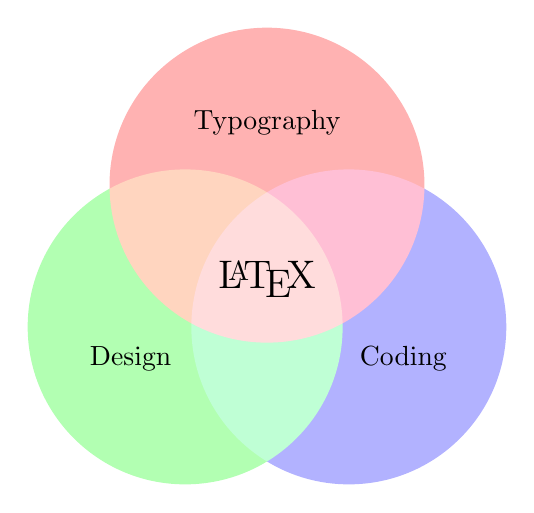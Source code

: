 % A Venn diagram with PDF blending
% Author: Stefan Kottwitz
% https://www.packtpub.com/hardware-and-creative/latex-cookbook
%
% Retrieved from https://texample.net/tikz/examples/venn/
\begin{tikzpicture}
    \begin{scope}[blend group = soft light]
        \fill[red!30!white]   ( 90:1.2) circle (2);
        \fill[green!30!white] (210:1.2) circle (2);
        \fill[blue!30!white]  (330:1.2) circle (2);
    \end{scope}
    \node at ( 90:2)    {Typography};
    \node at ( 210:2)   {Design};
    \node at ( 330:2)   {Coding};
    \node [font=\Large] {\LaTeX};
\end{tikzpicture}
